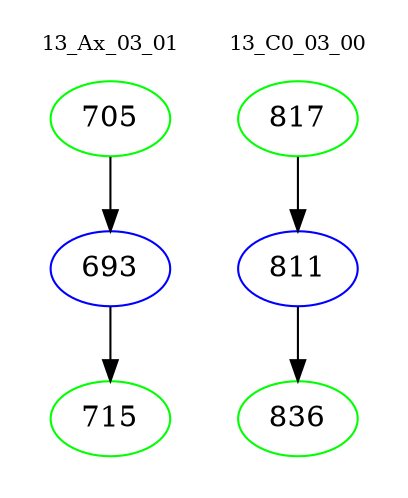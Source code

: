 digraph{
subgraph cluster_0 {
color = white
label = "13_Ax_03_01";
fontsize=10;
T0_705 [label="705", color="green"]
T0_705 -> T0_693 [color="black"]
T0_693 [label="693", color="blue"]
T0_693 -> T0_715 [color="black"]
T0_715 [label="715", color="green"]
}
subgraph cluster_1 {
color = white
label = "13_C0_03_00";
fontsize=10;
T1_817 [label="817", color="green"]
T1_817 -> T1_811 [color="black"]
T1_811 [label="811", color="blue"]
T1_811 -> T1_836 [color="black"]
T1_836 [label="836", color="green"]
}
}

